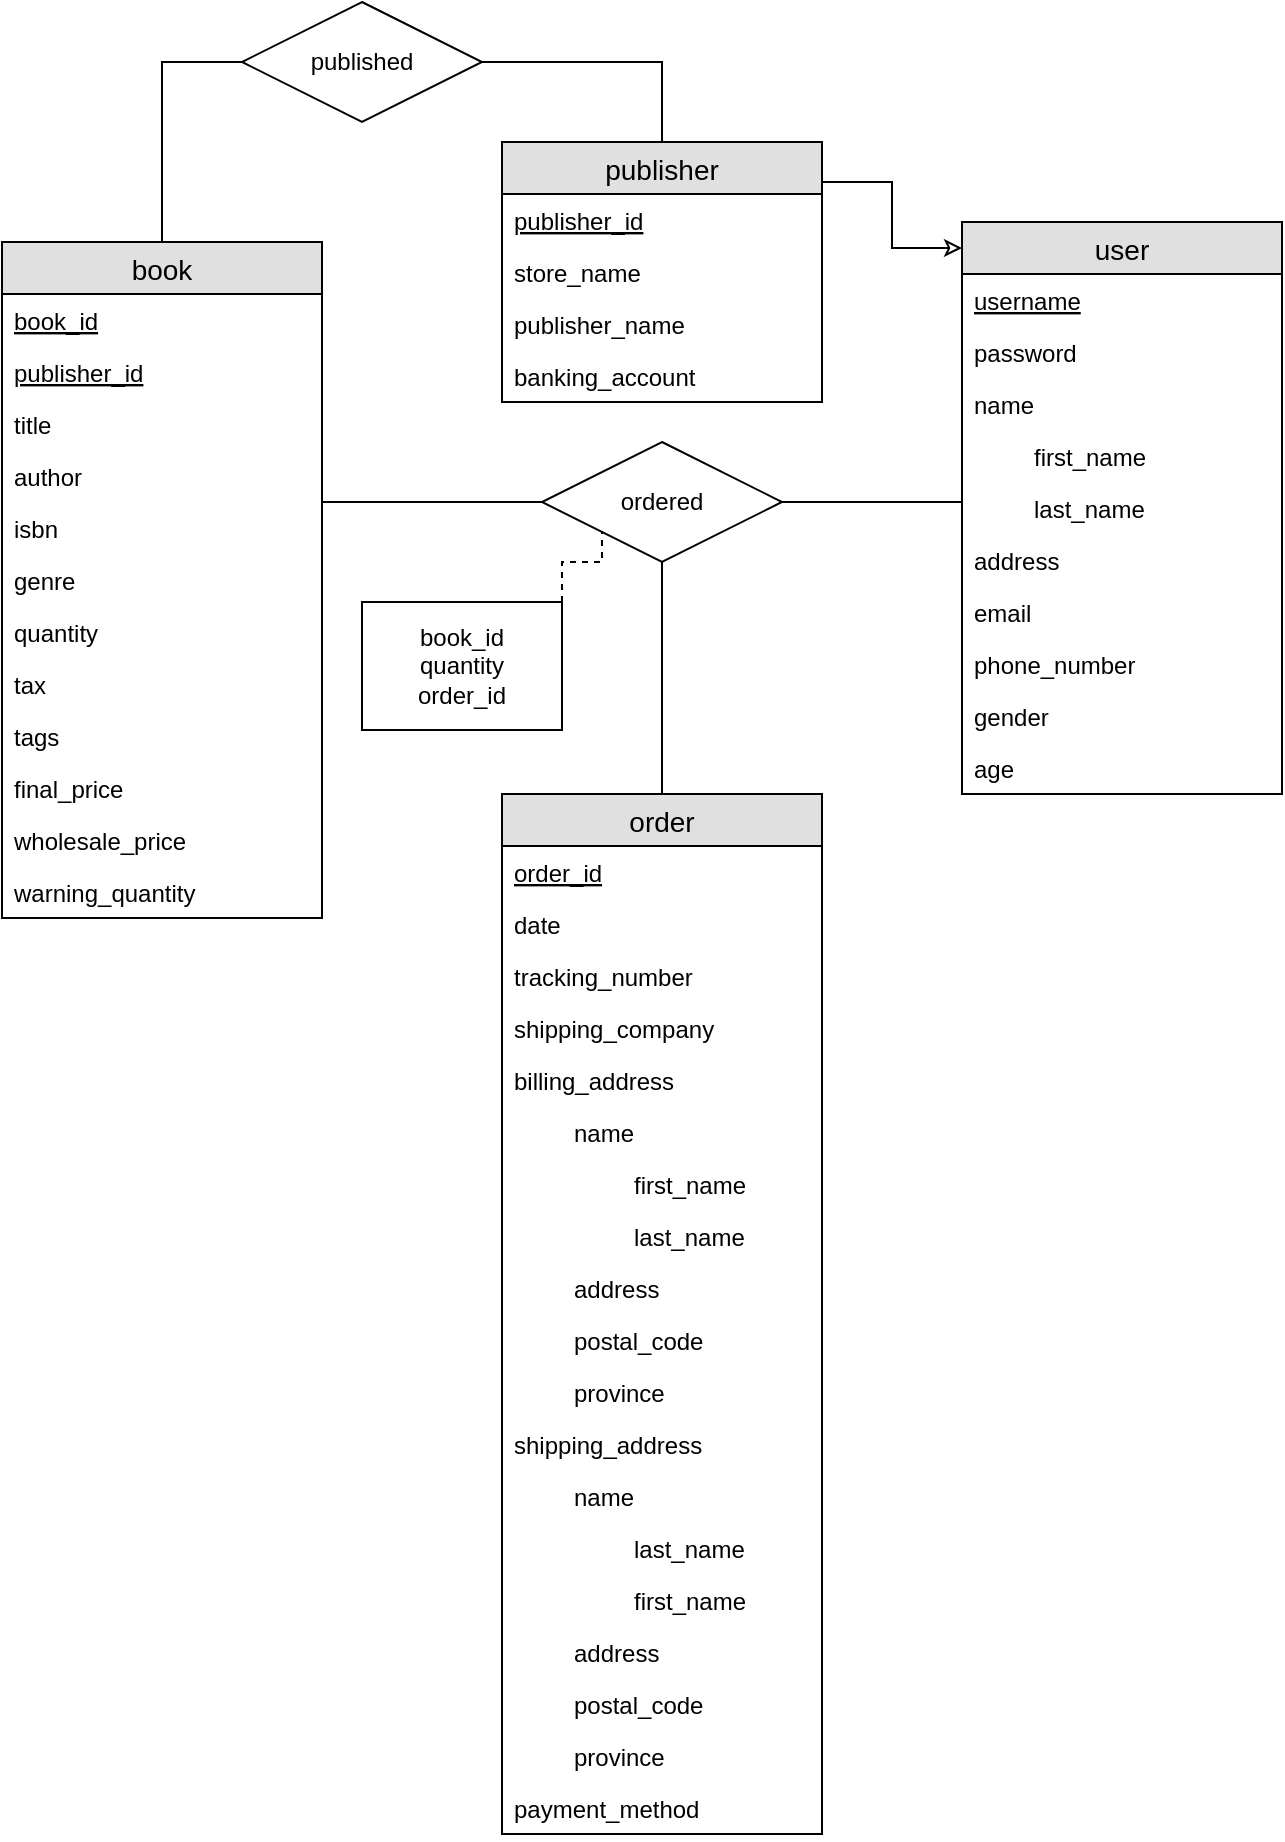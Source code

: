 <mxfile version="12.7.9" type="device"><diagram id="-2mnvvXNHoDZSLhDYM2M" name="Page-1"><mxGraphModel dx="1422" dy="1869" grid="1" gridSize="10" guides="1" tooltips="1" connect="1" arrows="1" fold="1" page="1" pageScale="1" pageWidth="850" pageHeight="1100" math="0" shadow="0"><root><mxCell id="0"/><mxCell id="1" parent="0"/><mxCell id="g3szPPGLEru6sh7x0R-I-1" value="book" style="swimlane;fontStyle=0;childLayout=stackLayout;horizontal=1;startSize=26;fillColor=#e0e0e0;horizontalStack=0;resizeParent=1;resizeParentMax=0;resizeLast=0;collapsible=1;marginBottom=0;swimlaneFillColor=#ffffff;align=center;fontSize=14;" vertex="1" parent="1"><mxGeometry x="40" y="40" width="160" height="338" as="geometry"/></mxCell><mxCell id="g3szPPGLEru6sh7x0R-I-2" value="book_id" style="text;strokeColor=none;fillColor=none;spacingLeft=4;spacingRight=4;overflow=hidden;rotatable=0;points=[[0,0.5],[1,0.5]];portConstraint=eastwest;fontSize=12;fontStyle=4" vertex="1" parent="g3szPPGLEru6sh7x0R-I-1"><mxGeometry y="26" width="160" height="26" as="geometry"/></mxCell><mxCell id="g3szPPGLEru6sh7x0R-I-3" value="publisher_id" style="text;strokeColor=none;fillColor=none;spacingLeft=4;spacingRight=4;overflow=hidden;rotatable=0;points=[[0,0.5],[1,0.5]];portConstraint=eastwest;fontSize=12;fontStyle=4" vertex="1" parent="g3szPPGLEru6sh7x0R-I-1"><mxGeometry y="52" width="160" height="26" as="geometry"/></mxCell><mxCell id="g3szPPGLEru6sh7x0R-I-4" value="title" style="text;strokeColor=none;fillColor=none;spacingLeft=4;spacingRight=4;overflow=hidden;rotatable=0;points=[[0,0.5],[1,0.5]];portConstraint=eastwest;fontSize=12;" vertex="1" parent="g3szPPGLEru6sh7x0R-I-1"><mxGeometry y="78" width="160" height="26" as="geometry"/></mxCell><mxCell id="g3szPPGLEru6sh7x0R-I-6" value="author" style="text;strokeColor=none;fillColor=none;spacingLeft=4;spacingRight=4;overflow=hidden;rotatable=0;points=[[0,0.5],[1,0.5]];portConstraint=eastwest;fontSize=12;" vertex="1" parent="g3szPPGLEru6sh7x0R-I-1"><mxGeometry y="104" width="160" height="26" as="geometry"/></mxCell><mxCell id="g3szPPGLEru6sh7x0R-I-5" value="isbn&#xA;" style="text;strokeColor=none;fillColor=none;spacingLeft=4;spacingRight=4;overflow=hidden;rotatable=0;points=[[0,0.5],[1,0.5]];portConstraint=eastwest;fontSize=12;" vertex="1" parent="g3szPPGLEru6sh7x0R-I-1"><mxGeometry y="130" width="160" height="26" as="geometry"/></mxCell><mxCell id="g3szPPGLEru6sh7x0R-I-7" value="genre" style="text;strokeColor=none;fillColor=none;spacingLeft=4;spacingRight=4;overflow=hidden;rotatable=0;points=[[0,0.5],[1,0.5]];portConstraint=eastwest;fontSize=12;" vertex="1" parent="g3szPPGLEru6sh7x0R-I-1"><mxGeometry y="156" width="160" height="26" as="geometry"/></mxCell><mxCell id="g3szPPGLEru6sh7x0R-I-15" value="quantity" style="text;strokeColor=none;fillColor=none;spacingLeft=4;spacingRight=4;overflow=hidden;rotatable=0;points=[[0,0.5],[1,0.5]];portConstraint=eastwest;fontSize=12;" vertex="1" parent="g3szPPGLEru6sh7x0R-I-1"><mxGeometry y="182" width="160" height="26" as="geometry"/></mxCell><mxCell id="g3szPPGLEru6sh7x0R-I-52" value="tax" style="text;strokeColor=none;fillColor=none;spacingLeft=4;spacingRight=4;overflow=hidden;rotatable=0;points=[[0,0.5],[1,0.5]];portConstraint=eastwest;fontSize=12;" vertex="1" parent="g3szPPGLEru6sh7x0R-I-1"><mxGeometry y="208" width="160" height="26" as="geometry"/></mxCell><mxCell id="g3szPPGLEru6sh7x0R-I-8" value="tags" style="text;strokeColor=none;fillColor=none;spacingLeft=4;spacingRight=4;overflow=hidden;rotatable=0;points=[[0,0.5],[1,0.5]];portConstraint=eastwest;fontSize=12;" vertex="1" parent="g3szPPGLEru6sh7x0R-I-1"><mxGeometry y="234" width="160" height="26" as="geometry"/></mxCell><mxCell id="g3szPPGLEru6sh7x0R-I-107" value="final_price" style="text;strokeColor=none;fillColor=none;spacingLeft=4;spacingRight=4;overflow=hidden;rotatable=0;points=[[0,0.5],[1,0.5]];portConstraint=eastwest;fontSize=12;" vertex="1" parent="g3szPPGLEru6sh7x0R-I-1"><mxGeometry y="260" width="160" height="26" as="geometry"/></mxCell><mxCell id="g3szPPGLEru6sh7x0R-I-106" value="wholesale_price" style="text;strokeColor=none;fillColor=none;spacingLeft=4;spacingRight=4;overflow=hidden;rotatable=0;points=[[0,0.5],[1,0.5]];portConstraint=eastwest;fontSize=12;" vertex="1" parent="g3szPPGLEru6sh7x0R-I-1"><mxGeometry y="286" width="160" height="26" as="geometry"/></mxCell><mxCell id="g3szPPGLEru6sh7x0R-I-108" value="warning_quantity" style="text;strokeColor=none;fillColor=none;spacingLeft=4;spacingRight=4;overflow=hidden;rotatable=0;points=[[0,0.5],[1,0.5]];portConstraint=eastwest;fontSize=12;" vertex="1" parent="g3szPPGLEru6sh7x0R-I-1"><mxGeometry y="312" width="160" height="26" as="geometry"/></mxCell><mxCell id="g3szPPGLEru6sh7x0R-I-10" value="user" style="swimlane;fontStyle=0;childLayout=stackLayout;horizontal=1;startSize=26;fillColor=#e0e0e0;horizontalStack=0;resizeParent=1;resizeParentMax=0;resizeLast=0;collapsible=1;marginBottom=0;swimlaneFillColor=#ffffff;align=center;fontSize=14;" vertex="1" parent="1"><mxGeometry x="520" y="30" width="160" height="286" as="geometry"/></mxCell><mxCell id="g3szPPGLEru6sh7x0R-I-11" value="username" style="text;strokeColor=none;fillColor=none;spacingLeft=4;spacingRight=4;overflow=hidden;rotatable=0;points=[[0,0.5],[1,0.5]];portConstraint=eastwest;fontSize=12;fontStyle=4" vertex="1" parent="g3szPPGLEru6sh7x0R-I-10"><mxGeometry y="26" width="160" height="26" as="geometry"/></mxCell><mxCell id="g3szPPGLEru6sh7x0R-I-12" value="password" style="text;strokeColor=none;fillColor=none;spacingLeft=4;spacingRight=4;overflow=hidden;rotatable=0;points=[[0,0.5],[1,0.5]];portConstraint=eastwest;fontSize=12;fontStyle=0" vertex="1" parent="g3szPPGLEru6sh7x0R-I-10"><mxGeometry y="52" width="160" height="26" as="geometry"/></mxCell><mxCell id="g3szPPGLEru6sh7x0R-I-23" value="name" style="text;strokeColor=none;fillColor=none;spacingLeft=4;spacingRight=4;overflow=hidden;rotatable=0;points=[[0,0.5],[1,0.5]];portConstraint=eastwest;fontSize=12;" vertex="1" parent="g3szPPGLEru6sh7x0R-I-10"><mxGeometry y="78" width="160" height="26" as="geometry"/></mxCell><mxCell id="g3szPPGLEru6sh7x0R-I-30" value="first_name" style="shape=partialRectangle;top=0;left=0;right=0;bottom=0;align=left;verticalAlign=top;fillColor=none;spacingLeft=34;spacingRight=4;overflow=hidden;rotatable=0;points=[[0,0.5],[1,0.5]];portConstraint=eastwest;dropTarget=0;fontSize=12;" vertex="1" parent="g3szPPGLEru6sh7x0R-I-10"><mxGeometry y="104" width="160" height="26" as="geometry"/></mxCell><mxCell id="g3szPPGLEru6sh7x0R-I-31" value="" style="shape=partialRectangle;top=0;left=0;bottom=0;right=0;fillColor=none;align=left;verticalAlign=top;spacingLeft=4;spacingRight=4;overflow=hidden;rotatable=0;points=[];portConstraint=eastwest;part=1;fontSize=12;" vertex="1" connectable="0" parent="g3szPPGLEru6sh7x0R-I-30"><mxGeometry width="30" height="26" as="geometry"/></mxCell><mxCell id="g3szPPGLEru6sh7x0R-I-32" value="last_name" style="shape=partialRectangle;top=0;left=0;right=0;bottom=0;align=left;verticalAlign=top;fillColor=none;spacingLeft=34;spacingRight=4;overflow=hidden;rotatable=0;points=[[0,0.5],[1,0.5]];portConstraint=eastwest;dropTarget=0;fontSize=12;" vertex="1" parent="g3szPPGLEru6sh7x0R-I-10"><mxGeometry y="130" width="160" height="26" as="geometry"/></mxCell><mxCell id="g3szPPGLEru6sh7x0R-I-33" value="" style="shape=partialRectangle;top=0;left=0;bottom=0;right=0;fillColor=none;align=left;verticalAlign=top;spacingLeft=4;spacingRight=4;overflow=hidden;rotatable=0;points=[];portConstraint=eastwest;part=1;fontSize=12;" vertex="1" connectable="0" parent="g3szPPGLEru6sh7x0R-I-32"><mxGeometry width="30" height="26" as="geometry"/></mxCell><mxCell id="g3szPPGLEru6sh7x0R-I-25" value="address" style="text;strokeColor=none;fillColor=none;spacingLeft=4;spacingRight=4;overflow=hidden;rotatable=0;points=[[0,0.5],[1,0.5]];portConstraint=eastwest;fontSize=12;" vertex="1" parent="g3szPPGLEru6sh7x0R-I-10"><mxGeometry y="156" width="160" height="26" as="geometry"/></mxCell><mxCell id="g3szPPGLEru6sh7x0R-I-26" value="email" style="text;strokeColor=none;fillColor=none;spacingLeft=4;spacingRight=4;overflow=hidden;rotatable=0;points=[[0,0.5],[1,0.5]];portConstraint=eastwest;fontSize=12;" vertex="1" parent="g3szPPGLEru6sh7x0R-I-10"><mxGeometry y="182" width="160" height="26" as="geometry"/></mxCell><mxCell id="g3szPPGLEru6sh7x0R-I-27" value="phone_number" style="text;strokeColor=none;fillColor=none;spacingLeft=4;spacingRight=4;overflow=hidden;rotatable=0;points=[[0,0.5],[1,0.5]];portConstraint=eastwest;fontSize=12;" vertex="1" parent="g3szPPGLEru6sh7x0R-I-10"><mxGeometry y="208" width="160" height="26" as="geometry"/></mxCell><mxCell id="g3szPPGLEru6sh7x0R-I-20" value="gender" style="text;strokeColor=none;fillColor=none;spacingLeft=4;spacingRight=4;overflow=hidden;rotatable=0;points=[[0,0.5],[1,0.5]];portConstraint=eastwest;fontSize=12;" vertex="1" parent="g3szPPGLEru6sh7x0R-I-10"><mxGeometry y="234" width="160" height="26" as="geometry"/></mxCell><mxCell id="g3szPPGLEru6sh7x0R-I-19" value="age" style="text;strokeColor=none;fillColor=none;spacingLeft=4;spacingRight=4;overflow=hidden;rotatable=0;points=[[0,0.5],[1,0.5]];portConstraint=eastwest;fontSize=12;" vertex="1" parent="g3szPPGLEru6sh7x0R-I-10"><mxGeometry y="260" width="160" height="26" as="geometry"/></mxCell><mxCell id="g3szPPGLEru6sh7x0R-I-51" style="edgeStyle=orthogonalEdgeStyle;rounded=0;orthogonalLoop=1;jettySize=auto;html=1;exitX=0.5;exitY=0;exitDx=0;exitDy=0;endArrow=classic;endFill=0;" edge="1" parent="1" source="g3szPPGLEru6sh7x0R-I-22"><mxGeometry relative="1" as="geometry"><mxPoint x="520" y="43" as="targetPoint"/><Array as="points"><mxPoint x="450" y="20"/><mxPoint x="450" y="10"/><mxPoint x="485" y="10"/><mxPoint x="485" y="43"/></Array></mxGeometry></mxCell><mxCell id="g3szPPGLEru6sh7x0R-I-22" value="publisher" style="swimlane;fontStyle=0;childLayout=stackLayout;horizontal=1;startSize=26;fillColor=#e0e0e0;horizontalStack=0;resizeParent=1;resizeParentMax=0;resizeLast=0;collapsible=1;marginBottom=0;swimlaneFillColor=#ffffff;align=center;fontSize=14;" vertex="1" parent="1"><mxGeometry x="290" y="-10" width="160" height="130" as="geometry"/></mxCell><mxCell id="g3szPPGLEru6sh7x0R-I-43" value="publisher_id" style="text;strokeColor=none;fillColor=none;spacingLeft=4;spacingRight=4;overflow=hidden;rotatable=0;points=[[0,0.5],[1,0.5]];portConstraint=eastwest;fontSize=12;fontStyle=4" vertex="1" parent="g3szPPGLEru6sh7x0R-I-22"><mxGeometry y="26" width="160" height="26" as="geometry"/></mxCell><mxCell id="g3szPPGLEru6sh7x0R-I-110" value="store_name" style="text;strokeColor=none;fillColor=none;spacingLeft=4;spacingRight=4;overflow=hidden;rotatable=0;points=[[0,0.5],[1,0.5]];portConstraint=eastwest;fontSize=12;" vertex="1" parent="g3szPPGLEru6sh7x0R-I-22"><mxGeometry y="52" width="160" height="26" as="geometry"/></mxCell><mxCell id="g3szPPGLEru6sh7x0R-I-102" value="publisher_name" style="text;strokeColor=none;fillColor=none;spacingLeft=4;spacingRight=4;overflow=hidden;rotatable=0;points=[[0,0.5],[1,0.5]];portConstraint=eastwest;fontSize=12;" vertex="1" parent="g3szPPGLEru6sh7x0R-I-22"><mxGeometry y="78" width="160" height="26" as="geometry"/></mxCell><mxCell id="g3szPPGLEru6sh7x0R-I-36" value="banking_account" style="text;strokeColor=none;fillColor=none;spacingLeft=4;spacingRight=4;overflow=hidden;rotatable=0;points=[[0,0.5],[1,0.5]];portConstraint=eastwest;fontSize=12;" vertex="1" parent="g3szPPGLEru6sh7x0R-I-22"><mxGeometry y="104" width="160" height="26" as="geometry"/></mxCell><mxCell id="g3szPPGLEru6sh7x0R-I-97" style="edgeStyle=orthogonalEdgeStyle;rounded=0;orthogonalLoop=1;jettySize=auto;html=1;exitX=0.5;exitY=0;exitDx=0;exitDy=0;entryX=0.5;entryY=1;entryDx=0;entryDy=0;endArrow=none;endFill=0;" edge="1" parent="1" source="g3szPPGLEru6sh7x0R-I-53" target="g3szPPGLEru6sh7x0R-I-96"><mxGeometry relative="1" as="geometry"/></mxCell><mxCell id="g3szPPGLEru6sh7x0R-I-53" value="order" style="swimlane;fontStyle=0;childLayout=stackLayout;horizontal=1;startSize=26;fillColor=#e0e0e0;horizontalStack=0;resizeParent=1;resizeParentMax=0;resizeLast=0;collapsible=1;marginBottom=0;swimlaneFillColor=#ffffff;align=center;fontSize=14;strokeColor=#000000;" vertex="1" parent="1"><mxGeometry x="290" y="316" width="160" height="520" as="geometry"/></mxCell><mxCell id="g3szPPGLEru6sh7x0R-I-54" value="order_id" style="text;strokeColor=none;fillColor=none;spacingLeft=4;spacingRight=4;overflow=hidden;rotatable=0;points=[[0,0.5],[1,0.5]];portConstraint=eastwest;fontSize=12;fontStyle=4" vertex="1" parent="g3szPPGLEru6sh7x0R-I-53"><mxGeometry y="26" width="160" height="26" as="geometry"/></mxCell><mxCell id="g3szPPGLEru6sh7x0R-I-109" value="date" style="text;strokeColor=none;fillColor=none;spacingLeft=4;spacingRight=4;overflow=hidden;rotatable=0;points=[[0,0.5],[1,0.5]];portConstraint=eastwest;fontSize=12;" vertex="1" parent="g3szPPGLEru6sh7x0R-I-53"><mxGeometry y="52" width="160" height="26" as="geometry"/></mxCell><mxCell id="g3szPPGLEru6sh7x0R-I-55" value="tracking_number" style="text;strokeColor=none;fillColor=none;spacingLeft=4;spacingRight=4;overflow=hidden;rotatable=0;points=[[0,0.5],[1,0.5]];portConstraint=eastwest;fontSize=12;" vertex="1" parent="g3szPPGLEru6sh7x0R-I-53"><mxGeometry y="78" width="160" height="26" as="geometry"/></mxCell><mxCell id="g3szPPGLEru6sh7x0R-I-56" value="shipping_company" style="text;strokeColor=none;fillColor=none;spacingLeft=4;spacingRight=4;overflow=hidden;rotatable=0;points=[[0,0.5],[1,0.5]];portConstraint=eastwest;fontSize=12;" vertex="1" parent="g3szPPGLEru6sh7x0R-I-53"><mxGeometry y="104" width="160" height="26" as="geometry"/></mxCell><mxCell id="g3szPPGLEru6sh7x0R-I-64" value="billing_address" style="text;strokeColor=none;fillColor=none;spacingLeft=4;spacingRight=4;overflow=hidden;rotatable=0;points=[[0,0.5],[1,0.5]];portConstraint=eastwest;fontSize=12;" vertex="1" parent="g3szPPGLEru6sh7x0R-I-53"><mxGeometry y="130" width="160" height="26" as="geometry"/></mxCell><mxCell id="g3szPPGLEru6sh7x0R-I-79" value="name" style="shape=partialRectangle;top=0;left=0;right=0;bottom=0;align=left;verticalAlign=top;fillColor=none;spacingLeft=34;spacingRight=4;overflow=hidden;rotatable=0;points=[[0,0.5],[1,0.5]];portConstraint=eastwest;dropTarget=0;fontSize=12;strokeColor=#000000;" vertex="1" parent="g3szPPGLEru6sh7x0R-I-53"><mxGeometry y="156" width="160" height="26" as="geometry"/></mxCell><mxCell id="g3szPPGLEru6sh7x0R-I-80" value="" style="shape=partialRectangle;top=0;left=0;bottom=0;right=0;fillColor=none;align=left;verticalAlign=top;spacingLeft=4;spacingRight=4;overflow=hidden;rotatable=0;points=[];portConstraint=eastwest;part=1;fontSize=12;" vertex="1" connectable="0" parent="g3szPPGLEru6sh7x0R-I-79"><mxGeometry width="30" height="26" as="geometry"/></mxCell><mxCell id="g3szPPGLEru6sh7x0R-I-81" value="first_name" style="shape=partialRectangle;top=0;left=0;right=0;bottom=0;align=left;verticalAlign=top;fillColor=none;spacingLeft=64;spacingRight=4;overflow=hidden;rotatable=0;points=[[0,0.5],[1,0.5]];portConstraint=eastwest;dropTarget=0;fontSize=12;strokeColor=#000000;" vertex="1" parent="g3szPPGLEru6sh7x0R-I-53"><mxGeometry y="182" width="160" height="26" as="geometry"/></mxCell><mxCell id="g3szPPGLEru6sh7x0R-I-82" value="" style="shape=partialRectangle;top=0;left=0;bottom=0;right=0;fillColor=none;align=left;verticalAlign=top;spacingLeft=4;spacingRight=4;overflow=hidden;rotatable=0;points=[];portConstraint=eastwest;part=1;fontSize=12;" vertex="1" connectable="0" parent="g3szPPGLEru6sh7x0R-I-81"><mxGeometry width="30" height="26" as="geometry"/></mxCell><mxCell id="g3szPPGLEru6sh7x0R-I-65" value="last_name" style="shape=partialRectangle;top=0;left=0;right=0;bottom=0;align=left;verticalAlign=top;fillColor=none;spacingLeft=64;spacingRight=4;overflow=hidden;rotatable=0;points=[[0,0.5],[1,0.5]];portConstraint=eastwest;dropTarget=0;fontSize=12;strokeColor=#000000;" vertex="1" parent="g3szPPGLEru6sh7x0R-I-53"><mxGeometry y="208" width="160" height="26" as="geometry"/></mxCell><mxCell id="g3szPPGLEru6sh7x0R-I-66" value="" style="shape=partialRectangle;top=0;left=0;bottom=0;right=0;fillColor=none;align=left;verticalAlign=top;spacingLeft=4;spacingRight=4;overflow=hidden;rotatable=0;points=[];portConstraint=eastwest;part=1;fontSize=12;" vertex="1" connectable="0" parent="g3szPPGLEru6sh7x0R-I-65"><mxGeometry width="30" height="26" as="geometry"/></mxCell><mxCell id="g3szPPGLEru6sh7x0R-I-67" value="address" style="shape=partialRectangle;top=0;left=0;right=0;bottom=0;align=left;verticalAlign=top;fillColor=none;spacingLeft=34;spacingRight=4;overflow=hidden;rotatable=0;points=[[0,0.5],[1,0.5]];portConstraint=eastwest;dropTarget=0;fontSize=12;strokeColor=#000000;" vertex="1" parent="g3szPPGLEru6sh7x0R-I-53"><mxGeometry y="234" width="160" height="26" as="geometry"/></mxCell><mxCell id="g3szPPGLEru6sh7x0R-I-68" value="" style="shape=partialRectangle;top=0;left=0;bottom=0;right=0;fillColor=none;align=left;verticalAlign=top;spacingLeft=4;spacingRight=4;overflow=hidden;rotatable=0;points=[];portConstraint=eastwest;part=1;fontSize=12;" vertex="1" connectable="0" parent="g3szPPGLEru6sh7x0R-I-67"><mxGeometry width="30" height="26" as="geometry"/></mxCell><mxCell id="g3szPPGLEru6sh7x0R-I-73" value="postal_code" style="shape=partialRectangle;top=0;left=0;right=0;bottom=0;align=left;verticalAlign=top;fillColor=none;spacingLeft=34;spacingRight=4;overflow=hidden;rotatable=0;points=[[0,0.5],[1,0.5]];portConstraint=eastwest;dropTarget=0;fontSize=12;strokeColor=#000000;" vertex="1" parent="g3szPPGLEru6sh7x0R-I-53"><mxGeometry y="260" width="160" height="26" as="geometry"/></mxCell><mxCell id="g3szPPGLEru6sh7x0R-I-74" value="" style="shape=partialRectangle;top=0;left=0;bottom=0;right=0;fillColor=none;align=left;verticalAlign=top;spacingLeft=4;spacingRight=4;overflow=hidden;rotatable=0;points=[];portConstraint=eastwest;part=1;fontSize=12;" vertex="1" connectable="0" parent="g3szPPGLEru6sh7x0R-I-73"><mxGeometry width="30" height="26" as="geometry"/></mxCell><mxCell id="g3szPPGLEru6sh7x0R-I-71" value="province" style="shape=partialRectangle;top=0;left=0;right=0;bottom=0;align=left;verticalAlign=top;fillColor=none;spacingLeft=34;spacingRight=4;overflow=hidden;rotatable=0;points=[[0,0.5],[1,0.5]];portConstraint=eastwest;dropTarget=0;fontSize=12;strokeColor=#000000;" vertex="1" parent="g3szPPGLEru6sh7x0R-I-53"><mxGeometry y="286" width="160" height="26" as="geometry"/></mxCell><mxCell id="g3szPPGLEru6sh7x0R-I-72" value="" style="shape=partialRectangle;top=0;left=0;bottom=0;right=0;fillColor=none;align=left;verticalAlign=top;spacingLeft=4;spacingRight=4;overflow=hidden;rotatable=0;points=[];portConstraint=eastwest;part=1;fontSize=12;" vertex="1" connectable="0" parent="g3szPPGLEru6sh7x0R-I-71"><mxGeometry width="30" height="26" as="geometry"/></mxCell><mxCell id="g3szPPGLEru6sh7x0R-I-83" value="shipping_address" style="text;strokeColor=none;fillColor=none;spacingLeft=4;spacingRight=4;overflow=hidden;rotatable=0;points=[[0,0.5],[1,0.5]];portConstraint=eastwest;fontSize=12;" vertex="1" parent="g3szPPGLEru6sh7x0R-I-53"><mxGeometry y="312" width="160" height="26" as="geometry"/></mxCell><mxCell id="g3szPPGLEru6sh7x0R-I-90" value="name" style="shape=partialRectangle;top=0;left=0;right=0;bottom=0;align=left;verticalAlign=top;fillColor=none;spacingLeft=34;spacingRight=4;overflow=hidden;rotatable=0;points=[[0,0.5],[1,0.5]];portConstraint=eastwest;dropTarget=0;fontSize=12;strokeColor=#000000;" vertex="1" parent="g3szPPGLEru6sh7x0R-I-53"><mxGeometry y="338" width="160" height="26" as="geometry"/></mxCell><mxCell id="g3szPPGLEru6sh7x0R-I-91" value="" style="shape=partialRectangle;top=0;left=0;bottom=0;right=0;fillColor=none;align=left;verticalAlign=top;spacingLeft=4;spacingRight=4;overflow=hidden;rotatable=0;points=[];portConstraint=eastwest;part=1;fontSize=12;" vertex="1" connectable="0" parent="g3szPPGLEru6sh7x0R-I-90"><mxGeometry width="30" height="26" as="geometry"/></mxCell><mxCell id="g3szPPGLEru6sh7x0R-I-94" value="last_name" style="shape=partialRectangle;top=0;left=0;right=0;bottom=0;align=left;verticalAlign=top;fillColor=none;spacingLeft=64;spacingRight=4;overflow=hidden;rotatable=0;points=[[0,0.5],[1,0.5]];portConstraint=eastwest;dropTarget=0;fontSize=12;strokeColor=#000000;" vertex="1" parent="g3szPPGLEru6sh7x0R-I-53"><mxGeometry y="364" width="160" height="26" as="geometry"/></mxCell><mxCell id="g3szPPGLEru6sh7x0R-I-95" value="" style="shape=partialRectangle;top=0;left=0;bottom=0;right=0;fillColor=none;align=left;verticalAlign=top;spacingLeft=4;spacingRight=4;overflow=hidden;rotatable=0;points=[];portConstraint=eastwest;part=1;fontSize=12;" vertex="1" connectable="0" parent="g3szPPGLEru6sh7x0R-I-94"><mxGeometry width="30" height="26" as="geometry"/></mxCell><mxCell id="g3szPPGLEru6sh7x0R-I-92" value="first_name" style="shape=partialRectangle;top=0;left=0;right=0;bottom=0;align=left;verticalAlign=top;fillColor=none;spacingLeft=64;spacingRight=4;overflow=hidden;rotatable=0;points=[[0,0.5],[1,0.5]];portConstraint=eastwest;dropTarget=0;fontSize=12;strokeColor=#000000;" vertex="1" parent="g3szPPGLEru6sh7x0R-I-53"><mxGeometry y="390" width="160" height="26" as="geometry"/></mxCell><mxCell id="g3szPPGLEru6sh7x0R-I-93" value="" style="shape=partialRectangle;top=0;left=0;bottom=0;right=0;fillColor=none;align=left;verticalAlign=top;spacingLeft=4;spacingRight=4;overflow=hidden;rotatable=0;points=[];portConstraint=eastwest;part=1;fontSize=12;" vertex="1" connectable="0" parent="g3szPPGLEru6sh7x0R-I-92"><mxGeometry width="30" height="26" as="geometry"/></mxCell><mxCell id="g3szPPGLEru6sh7x0R-I-84" value="address" style="shape=partialRectangle;top=0;left=0;right=0;bottom=0;align=left;verticalAlign=top;fillColor=none;spacingLeft=34;spacingRight=4;overflow=hidden;rotatable=0;points=[[0,0.5],[1,0.5]];portConstraint=eastwest;dropTarget=0;fontSize=12;strokeColor=#000000;" vertex="1" parent="g3szPPGLEru6sh7x0R-I-53"><mxGeometry y="416" width="160" height="26" as="geometry"/></mxCell><mxCell id="g3szPPGLEru6sh7x0R-I-85" value="" style="shape=partialRectangle;top=0;left=0;bottom=0;right=0;fillColor=none;align=left;verticalAlign=top;spacingLeft=4;spacingRight=4;overflow=hidden;rotatable=0;points=[];portConstraint=eastwest;part=1;fontSize=12;" vertex="1" connectable="0" parent="g3szPPGLEru6sh7x0R-I-84"><mxGeometry width="30" height="26" as="geometry"/></mxCell><mxCell id="g3szPPGLEru6sh7x0R-I-88" value="postal_code" style="shape=partialRectangle;top=0;left=0;right=0;bottom=0;align=left;verticalAlign=top;fillColor=none;spacingLeft=34;spacingRight=4;overflow=hidden;rotatable=0;points=[[0,0.5],[1,0.5]];portConstraint=eastwest;dropTarget=0;fontSize=12;strokeColor=#000000;" vertex="1" parent="g3szPPGLEru6sh7x0R-I-53"><mxGeometry y="442" width="160" height="26" as="geometry"/></mxCell><mxCell id="g3szPPGLEru6sh7x0R-I-89" value="" style="shape=partialRectangle;top=0;left=0;bottom=0;right=0;fillColor=none;align=left;verticalAlign=top;spacingLeft=4;spacingRight=4;overflow=hidden;rotatable=0;points=[];portConstraint=eastwest;part=1;fontSize=12;" vertex="1" connectable="0" parent="g3szPPGLEru6sh7x0R-I-88"><mxGeometry width="30" height="26" as="geometry"/></mxCell><mxCell id="g3szPPGLEru6sh7x0R-I-86" value="province" style="shape=partialRectangle;top=0;left=0;right=0;bottom=0;align=left;verticalAlign=top;fillColor=none;spacingLeft=34;spacingRight=4;overflow=hidden;rotatable=0;points=[[0,0.5],[1,0.5]];portConstraint=eastwest;dropTarget=0;fontSize=12;strokeColor=#000000;" vertex="1" parent="g3szPPGLEru6sh7x0R-I-53"><mxGeometry y="468" width="160" height="26" as="geometry"/></mxCell><mxCell id="g3szPPGLEru6sh7x0R-I-87" value="" style="shape=partialRectangle;top=0;left=0;bottom=0;right=0;fillColor=none;align=left;verticalAlign=top;spacingLeft=4;spacingRight=4;overflow=hidden;rotatable=0;points=[];portConstraint=eastwest;part=1;fontSize=12;" vertex="1" connectable="0" parent="g3szPPGLEru6sh7x0R-I-86"><mxGeometry width="30" height="26" as="geometry"/></mxCell><mxCell id="g3szPPGLEru6sh7x0R-I-63" value="payment_method" style="text;strokeColor=none;fillColor=none;spacingLeft=4;spacingRight=4;overflow=hidden;rotatable=0;points=[[0,0.5],[1,0.5]];portConstraint=eastwest;fontSize=12;" vertex="1" parent="g3szPPGLEru6sh7x0R-I-53"><mxGeometry y="494" width="160" height="26" as="geometry"/></mxCell><mxCell id="g3szPPGLEru6sh7x0R-I-99" style="edgeStyle=orthogonalEdgeStyle;rounded=0;orthogonalLoop=1;jettySize=auto;html=1;exitX=0;exitY=0.5;exitDx=0;exitDy=0;endArrow=none;endFill=0;" edge="1" parent="1" source="g3szPPGLEru6sh7x0R-I-96"><mxGeometry relative="1" as="geometry"><mxPoint x="200" y="170" as="targetPoint"/><Array as="points"><mxPoint x="310" y="170"/></Array></mxGeometry></mxCell><mxCell id="g3szPPGLEru6sh7x0R-I-96" value="ordered" style="shape=rhombus;perimeter=rhombusPerimeter;whiteSpace=wrap;html=1;align=center;strokeColor=#000000;" vertex="1" parent="1"><mxGeometry x="310" y="140" width="120" height="60" as="geometry"/></mxCell><mxCell id="g3szPPGLEru6sh7x0R-I-98" style="edgeStyle=orthogonalEdgeStyle;rounded=0;orthogonalLoop=1;jettySize=auto;html=1;exitX=0;exitY=0.5;exitDx=0;exitDy=0;entryX=1;entryY=0.5;entryDx=0;entryDy=0;endArrow=none;endFill=0;" edge="1" parent="1" source="g3szPPGLEru6sh7x0R-I-32" target="g3szPPGLEru6sh7x0R-I-96"><mxGeometry relative="1" as="geometry"><Array as="points"><mxPoint x="520" y="170"/></Array></mxGeometry></mxCell><mxCell id="g3szPPGLEru6sh7x0R-I-104" style="edgeStyle=orthogonalEdgeStyle;rounded=0;orthogonalLoop=1;jettySize=auto;html=1;exitX=0;exitY=0.5;exitDx=0;exitDy=0;entryX=0.5;entryY=0;entryDx=0;entryDy=0;endArrow=none;endFill=0;" edge="1" parent="1" source="g3szPPGLEru6sh7x0R-I-103" target="g3szPPGLEru6sh7x0R-I-1"><mxGeometry relative="1" as="geometry"/></mxCell><mxCell id="g3szPPGLEru6sh7x0R-I-105" style="edgeStyle=orthogonalEdgeStyle;rounded=0;orthogonalLoop=1;jettySize=auto;html=1;exitX=1;exitY=0.5;exitDx=0;exitDy=0;endArrow=none;endFill=0;" edge="1" parent="1" source="g3szPPGLEru6sh7x0R-I-103" target="g3szPPGLEru6sh7x0R-I-22"><mxGeometry relative="1" as="geometry"/></mxCell><mxCell id="g3szPPGLEru6sh7x0R-I-103" value="published" style="shape=rhombus;perimeter=rhombusPerimeter;whiteSpace=wrap;html=1;align=center;strokeColor=#000000;" vertex="1" parent="1"><mxGeometry x="160" y="-80" width="120" height="60" as="geometry"/></mxCell><mxCell id="g3szPPGLEru6sh7x0R-I-114" style="edgeStyle=orthogonalEdgeStyle;rounded=0;orthogonalLoop=1;jettySize=auto;html=1;exitX=1;exitY=0;exitDx=0;exitDy=0;entryX=0;entryY=1;entryDx=0;entryDy=0;endArrow=none;endFill=0;dashed=1;" edge="1" parent="1" source="g3szPPGLEru6sh7x0R-I-112" target="g3szPPGLEru6sh7x0R-I-96"><mxGeometry relative="1" as="geometry"/></mxCell><mxCell id="g3szPPGLEru6sh7x0R-I-112" value="&lt;div&gt;book_id&lt;/div&gt;&lt;div&gt;quantity&lt;/div&gt;&lt;div&gt;order_id&lt;br&gt;&lt;/div&gt;" style="whiteSpace=wrap;html=1;align=center;strokeColor=#000000;" vertex="1" parent="1"><mxGeometry x="220" y="220" width="100" height="64" as="geometry"/></mxCell></root></mxGraphModel></diagram></mxfile>